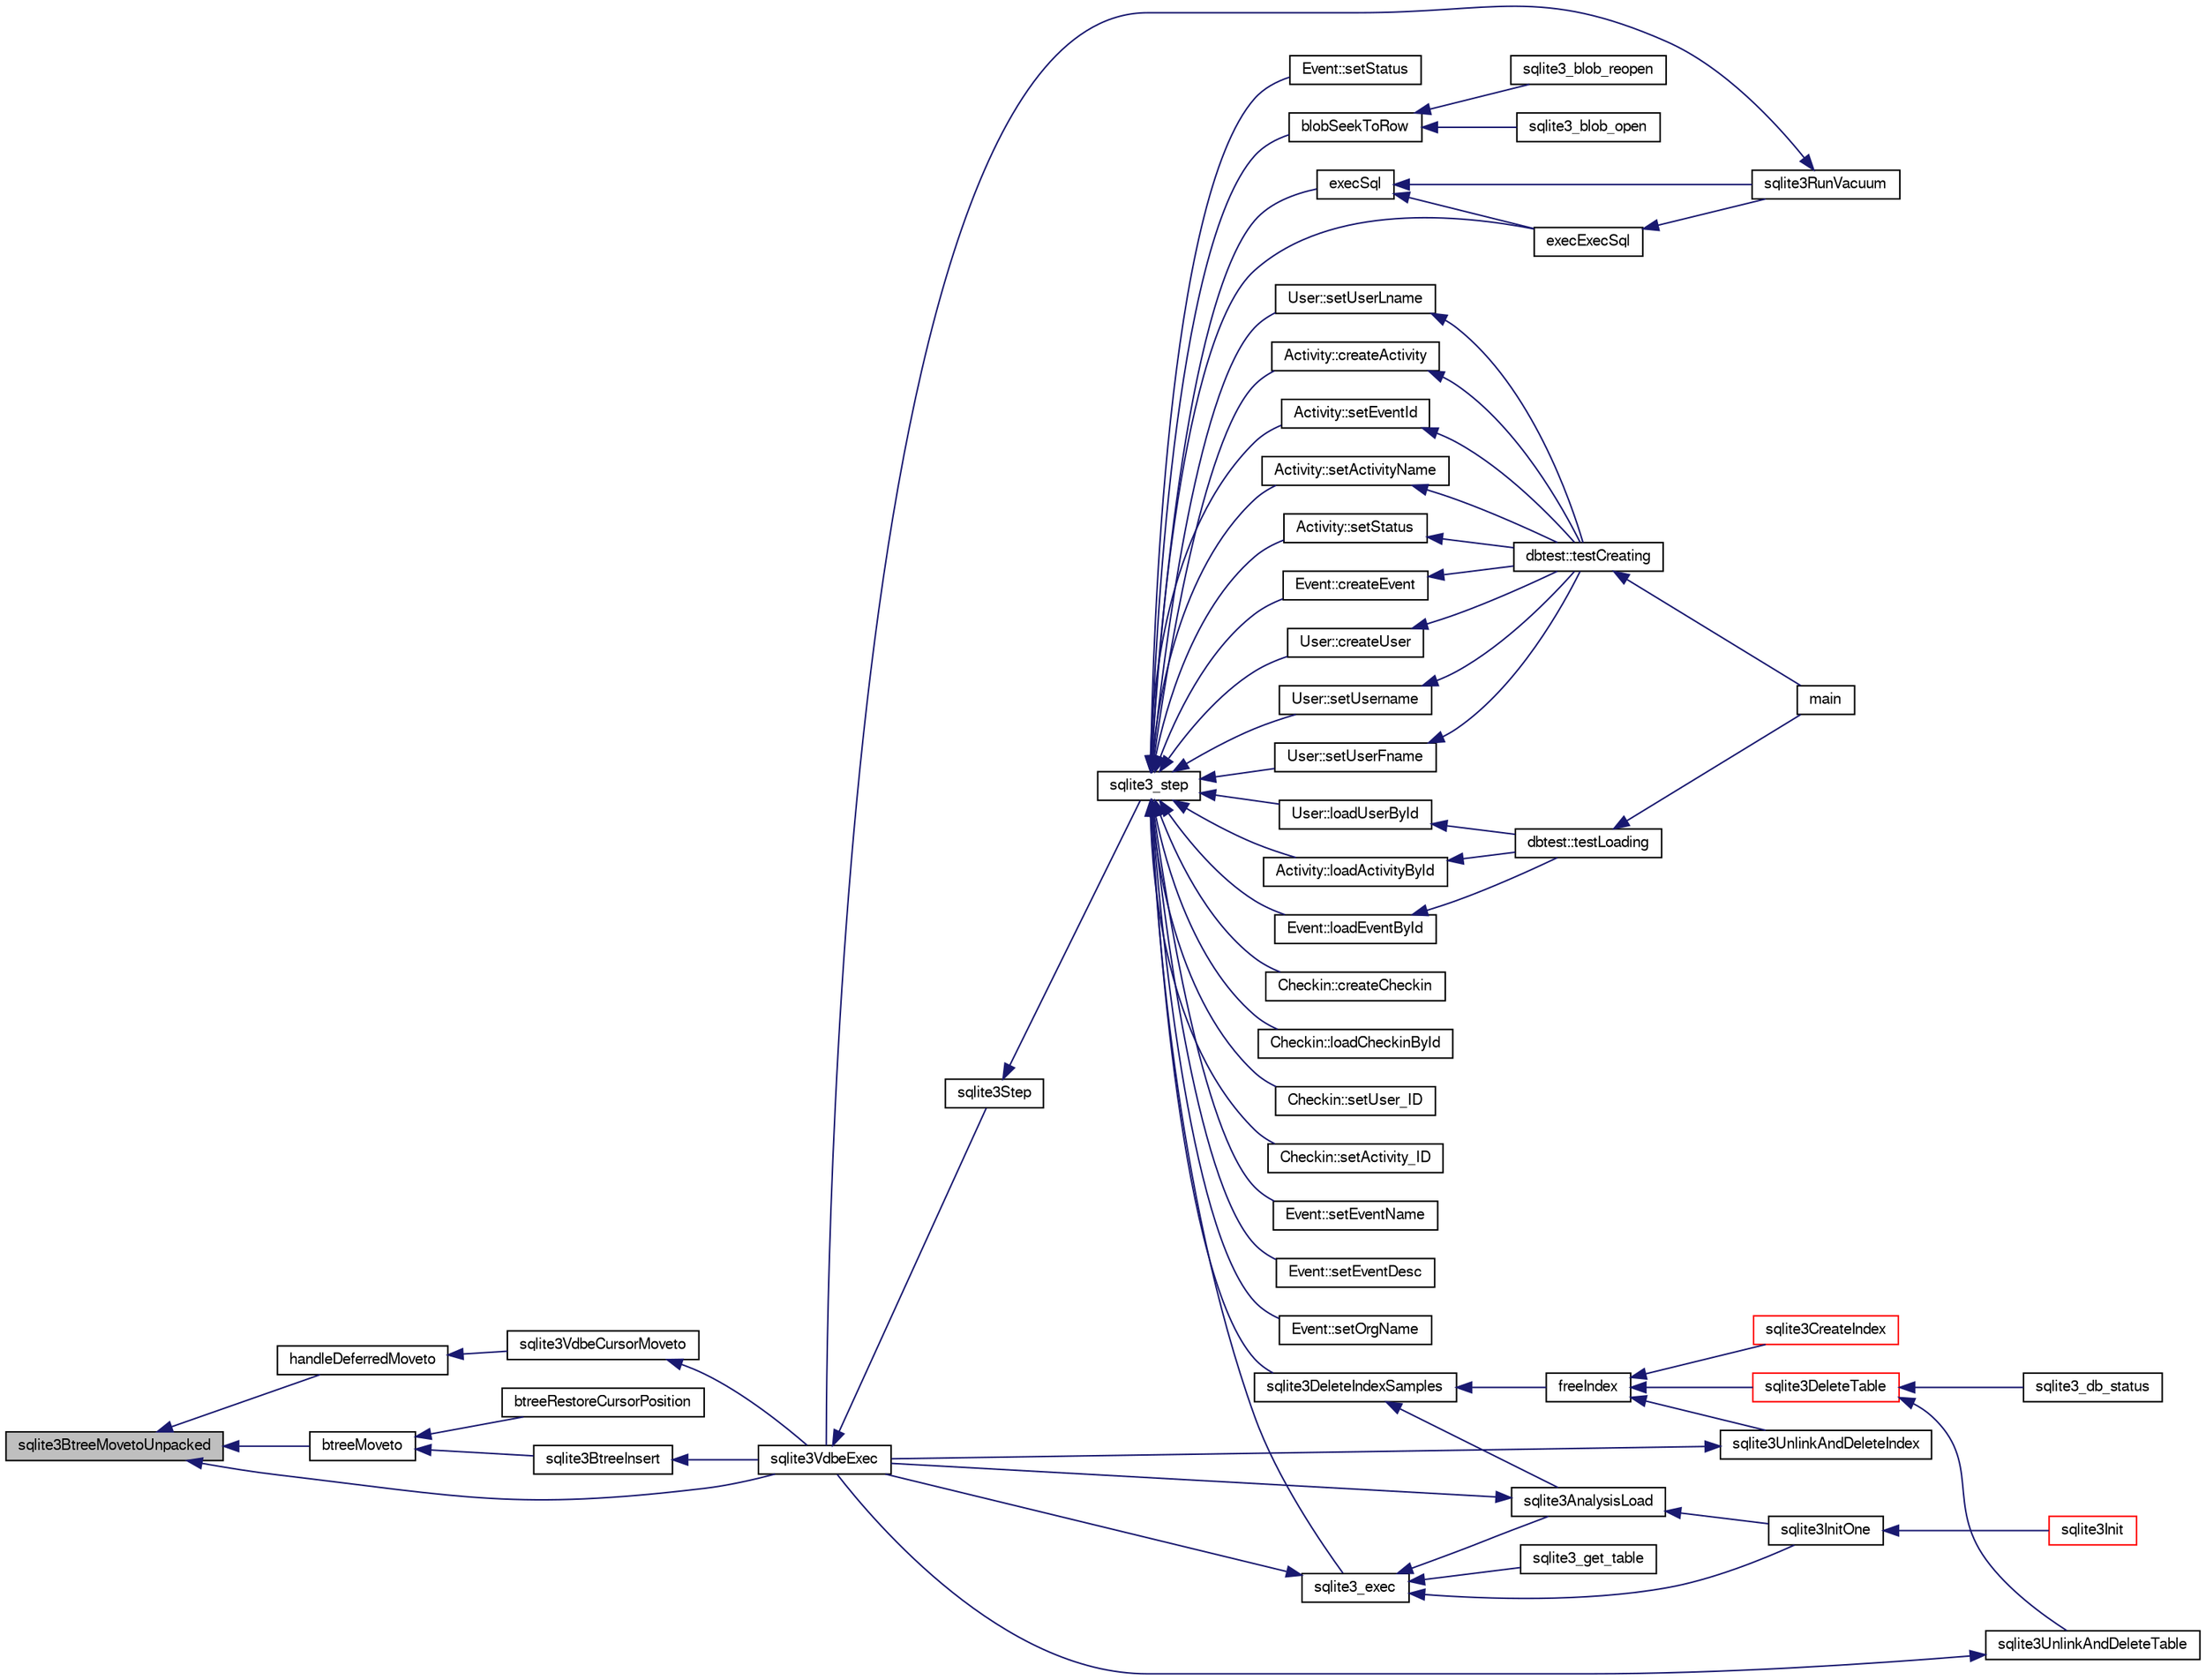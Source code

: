 digraph "sqlite3BtreeMovetoUnpacked"
{
  edge [fontname="FreeSans",fontsize="10",labelfontname="FreeSans",labelfontsize="10"];
  node [fontname="FreeSans",fontsize="10",shape=record];
  rankdir="LR";
  Node459550 [label="sqlite3BtreeMovetoUnpacked",height=0.2,width=0.4,color="black", fillcolor="grey75", style="filled", fontcolor="black"];
  Node459550 -> Node459551 [dir="back",color="midnightblue",fontsize="10",style="solid",fontname="FreeSans"];
  Node459551 [label="btreeMoveto",height=0.2,width=0.4,color="black", fillcolor="white", style="filled",URL="$sqlite3_8c.html#a13481d732f5bb516f599d16a428034c4"];
  Node459551 -> Node459552 [dir="back",color="midnightblue",fontsize="10",style="solid",fontname="FreeSans"];
  Node459552 [label="btreeRestoreCursorPosition",height=0.2,width=0.4,color="black", fillcolor="white", style="filled",URL="$sqlite3_8c.html#ac3fe093bc4fe5a20ac5d5cabf99e119a"];
  Node459551 -> Node459553 [dir="back",color="midnightblue",fontsize="10",style="solid",fontname="FreeSans"];
  Node459553 [label="sqlite3BtreeInsert",height=0.2,width=0.4,color="black", fillcolor="white", style="filled",URL="$sqlite3_8c.html#aa6c6b68ed28d38984e5fa329794d7f02"];
  Node459553 -> Node459554 [dir="back",color="midnightblue",fontsize="10",style="solid",fontname="FreeSans"];
  Node459554 [label="sqlite3VdbeExec",height=0.2,width=0.4,color="black", fillcolor="white", style="filled",URL="$sqlite3_8c.html#a8ce40a614bdc56719c4d642b1e4dfb21"];
  Node459554 -> Node459555 [dir="back",color="midnightblue",fontsize="10",style="solid",fontname="FreeSans"];
  Node459555 [label="sqlite3Step",height=0.2,width=0.4,color="black", fillcolor="white", style="filled",URL="$sqlite3_8c.html#a3f2872e873e2758a4beedad1d5113554"];
  Node459555 -> Node459556 [dir="back",color="midnightblue",fontsize="10",style="solid",fontname="FreeSans"];
  Node459556 [label="sqlite3_step",height=0.2,width=0.4,color="black", fillcolor="white", style="filled",URL="$sqlite3_8h.html#ac1e491ce36b7471eb28387f7d3c74334"];
  Node459556 -> Node459557 [dir="back",color="midnightblue",fontsize="10",style="solid",fontname="FreeSans"];
  Node459557 [label="Activity::createActivity",height=0.2,width=0.4,color="black", fillcolor="white", style="filled",URL="$classActivity.html#a813cc5e52c14ab49b39014c134e3425b"];
  Node459557 -> Node459558 [dir="back",color="midnightblue",fontsize="10",style="solid",fontname="FreeSans"];
  Node459558 [label="dbtest::testCreating",height=0.2,width=0.4,color="black", fillcolor="white", style="filled",URL="$classdbtest.html#a8193e88a7df657069c8a6bd09c8243b7"];
  Node459558 -> Node459559 [dir="back",color="midnightblue",fontsize="10",style="solid",fontname="FreeSans"];
  Node459559 [label="main",height=0.2,width=0.4,color="black", fillcolor="white", style="filled",URL="$test_8cpp.html#ae66f6b31b5ad750f1fe042a706a4e3d4"];
  Node459556 -> Node459560 [dir="back",color="midnightblue",fontsize="10",style="solid",fontname="FreeSans"];
  Node459560 [label="Activity::loadActivityById",height=0.2,width=0.4,color="black", fillcolor="white", style="filled",URL="$classActivity.html#abe4ffb4f08a47212ebf9013259d9e7fd"];
  Node459560 -> Node459561 [dir="back",color="midnightblue",fontsize="10",style="solid",fontname="FreeSans"];
  Node459561 [label="dbtest::testLoading",height=0.2,width=0.4,color="black", fillcolor="white", style="filled",URL="$classdbtest.html#a6f98d82a2c8e2b9040848763504ddae1"];
  Node459561 -> Node459559 [dir="back",color="midnightblue",fontsize="10",style="solid",fontname="FreeSans"];
  Node459556 -> Node459562 [dir="back",color="midnightblue",fontsize="10",style="solid",fontname="FreeSans"];
  Node459562 [label="Activity::setEventId",height=0.2,width=0.4,color="black", fillcolor="white", style="filled",URL="$classActivity.html#adb1d0fd0d08f473e068f0a4086bfa9ca"];
  Node459562 -> Node459558 [dir="back",color="midnightblue",fontsize="10",style="solid",fontname="FreeSans"];
  Node459556 -> Node459563 [dir="back",color="midnightblue",fontsize="10",style="solid",fontname="FreeSans"];
  Node459563 [label="Activity::setActivityName",height=0.2,width=0.4,color="black", fillcolor="white", style="filled",URL="$classActivity.html#a62dc3737b33915a36086f9dd26d16a81"];
  Node459563 -> Node459558 [dir="back",color="midnightblue",fontsize="10",style="solid",fontname="FreeSans"];
  Node459556 -> Node459564 [dir="back",color="midnightblue",fontsize="10",style="solid",fontname="FreeSans"];
  Node459564 [label="Activity::setStatus",height=0.2,width=0.4,color="black", fillcolor="white", style="filled",URL="$classActivity.html#af618135a7738f4d2a7ee147a8ef912ea"];
  Node459564 -> Node459558 [dir="back",color="midnightblue",fontsize="10",style="solid",fontname="FreeSans"];
  Node459556 -> Node459565 [dir="back",color="midnightblue",fontsize="10",style="solid",fontname="FreeSans"];
  Node459565 [label="Checkin::createCheckin",height=0.2,width=0.4,color="black", fillcolor="white", style="filled",URL="$classCheckin.html#a4e40acdf7fff0e607f6de4f24f3a163c"];
  Node459556 -> Node459566 [dir="back",color="midnightblue",fontsize="10",style="solid",fontname="FreeSans"];
  Node459566 [label="Checkin::loadCheckinById",height=0.2,width=0.4,color="black", fillcolor="white", style="filled",URL="$classCheckin.html#a3461f70ea6c68475225f2a07f78a21e0"];
  Node459556 -> Node459567 [dir="back",color="midnightblue",fontsize="10",style="solid",fontname="FreeSans"];
  Node459567 [label="Checkin::setUser_ID",height=0.2,width=0.4,color="black", fillcolor="white", style="filled",URL="$classCheckin.html#a76ab640f4f912876dbebf183db5359c6"];
  Node459556 -> Node459568 [dir="back",color="midnightblue",fontsize="10",style="solid",fontname="FreeSans"];
  Node459568 [label="Checkin::setActivity_ID",height=0.2,width=0.4,color="black", fillcolor="white", style="filled",URL="$classCheckin.html#ab2ff3ec2604ec73a42af25874a00b232"];
  Node459556 -> Node459569 [dir="back",color="midnightblue",fontsize="10",style="solid",fontname="FreeSans"];
  Node459569 [label="Event::createEvent",height=0.2,width=0.4,color="black", fillcolor="white", style="filled",URL="$classEvent.html#a77adb9f4a46ffb32c2d931f0691f5903"];
  Node459569 -> Node459558 [dir="back",color="midnightblue",fontsize="10",style="solid",fontname="FreeSans"];
  Node459556 -> Node459570 [dir="back",color="midnightblue",fontsize="10",style="solid",fontname="FreeSans"];
  Node459570 [label="Event::loadEventById",height=0.2,width=0.4,color="black", fillcolor="white", style="filled",URL="$classEvent.html#afa66cea33f722dbeecb69cc98fdea055"];
  Node459570 -> Node459561 [dir="back",color="midnightblue",fontsize="10",style="solid",fontname="FreeSans"];
  Node459556 -> Node459571 [dir="back",color="midnightblue",fontsize="10",style="solid",fontname="FreeSans"];
  Node459571 [label="Event::setEventName",height=0.2,width=0.4,color="black", fillcolor="white", style="filled",URL="$classEvent.html#a10596b6ca077df05184e30d62b08729d"];
  Node459556 -> Node459572 [dir="back",color="midnightblue",fontsize="10",style="solid",fontname="FreeSans"];
  Node459572 [label="Event::setEventDesc",height=0.2,width=0.4,color="black", fillcolor="white", style="filled",URL="$classEvent.html#ae36b8377dcae792f1c5c4726024c981b"];
  Node459556 -> Node459573 [dir="back",color="midnightblue",fontsize="10",style="solid",fontname="FreeSans"];
  Node459573 [label="Event::setOrgName",height=0.2,width=0.4,color="black", fillcolor="white", style="filled",URL="$classEvent.html#a19aac0f776bd764563a54977656cf680"];
  Node459556 -> Node459574 [dir="back",color="midnightblue",fontsize="10",style="solid",fontname="FreeSans"];
  Node459574 [label="Event::setStatus",height=0.2,width=0.4,color="black", fillcolor="white", style="filled",URL="$classEvent.html#ab0a6b9285af0f4172eb841e2b80f8972"];
  Node459556 -> Node459575 [dir="back",color="midnightblue",fontsize="10",style="solid",fontname="FreeSans"];
  Node459575 [label="blobSeekToRow",height=0.2,width=0.4,color="black", fillcolor="white", style="filled",URL="$sqlite3_8c.html#afff57e13332b98c8a44a7cebe38962ab"];
  Node459575 -> Node459576 [dir="back",color="midnightblue",fontsize="10",style="solid",fontname="FreeSans"];
  Node459576 [label="sqlite3_blob_open",height=0.2,width=0.4,color="black", fillcolor="white", style="filled",URL="$sqlite3_8h.html#adb8ad839a5bdd62a43785132bc7dd518"];
  Node459575 -> Node459577 [dir="back",color="midnightblue",fontsize="10",style="solid",fontname="FreeSans"];
  Node459577 [label="sqlite3_blob_reopen",height=0.2,width=0.4,color="black", fillcolor="white", style="filled",URL="$sqlite3_8h.html#abc77c24fdc0150138490359a94360f7e"];
  Node459556 -> Node459578 [dir="back",color="midnightblue",fontsize="10",style="solid",fontname="FreeSans"];
  Node459578 [label="sqlite3DeleteIndexSamples",height=0.2,width=0.4,color="black", fillcolor="white", style="filled",URL="$sqlite3_8c.html#aaeda0302fbf61397ec009f65bed047ef"];
  Node459578 -> Node459579 [dir="back",color="midnightblue",fontsize="10",style="solid",fontname="FreeSans"];
  Node459579 [label="sqlite3AnalysisLoad",height=0.2,width=0.4,color="black", fillcolor="white", style="filled",URL="$sqlite3_8c.html#a48a2301c27e1d3d68708b9b8761b5a01"];
  Node459579 -> Node459554 [dir="back",color="midnightblue",fontsize="10",style="solid",fontname="FreeSans"];
  Node459579 -> Node459580 [dir="back",color="midnightblue",fontsize="10",style="solid",fontname="FreeSans"];
  Node459580 [label="sqlite3InitOne",height=0.2,width=0.4,color="black", fillcolor="white", style="filled",URL="$sqlite3_8c.html#ac4318b25df65269906b0379251fe9b85"];
  Node459580 -> Node459581 [dir="back",color="midnightblue",fontsize="10",style="solid",fontname="FreeSans"];
  Node459581 [label="sqlite3Init",height=0.2,width=0.4,color="red", fillcolor="white", style="filled",URL="$sqlite3_8c.html#aed74e3dc765631a833f522f425ff5a48"];
  Node459578 -> Node459681 [dir="back",color="midnightblue",fontsize="10",style="solid",fontname="FreeSans"];
  Node459681 [label="freeIndex",height=0.2,width=0.4,color="black", fillcolor="white", style="filled",URL="$sqlite3_8c.html#a00907c99c18d5bcb9d0b38c077146c31"];
  Node459681 -> Node459682 [dir="back",color="midnightblue",fontsize="10",style="solid",fontname="FreeSans"];
  Node459682 [label="sqlite3UnlinkAndDeleteIndex",height=0.2,width=0.4,color="black", fillcolor="white", style="filled",URL="$sqlite3_8c.html#a889f2dcb438c56db37a6d61e9f25e244"];
  Node459682 -> Node459554 [dir="back",color="midnightblue",fontsize="10",style="solid",fontname="FreeSans"];
  Node459681 -> Node459683 [dir="back",color="midnightblue",fontsize="10",style="solid",fontname="FreeSans"];
  Node459683 [label="sqlite3DeleteTable",height=0.2,width=0.4,color="red", fillcolor="white", style="filled",URL="$sqlite3_8c.html#a7fd3d507375a381a3807f92735318973"];
  Node459683 -> Node459684 [dir="back",color="midnightblue",fontsize="10",style="solid",fontname="FreeSans"];
  Node459684 [label="sqlite3_db_status",height=0.2,width=0.4,color="black", fillcolor="white", style="filled",URL="$sqlite3_8h.html#ab64e8333313ee2e44116842711818940"];
  Node459683 -> Node459685 [dir="back",color="midnightblue",fontsize="10",style="solid",fontname="FreeSans"];
  Node459685 [label="sqlite3UnlinkAndDeleteTable",height=0.2,width=0.4,color="black", fillcolor="white", style="filled",URL="$sqlite3_8c.html#a9733677716a49de464f86fff164e9a1b"];
  Node459685 -> Node459554 [dir="back",color="midnightblue",fontsize="10",style="solid",fontname="FreeSans"];
  Node459681 -> Node459593 [dir="back",color="midnightblue",fontsize="10",style="solid",fontname="FreeSans"];
  Node459593 [label="sqlite3CreateIndex",height=0.2,width=0.4,color="red", fillcolor="white", style="filled",URL="$sqlite3_8c.html#a8dbe5e590ab6c58a8c45f34f7c81e825"];
  Node459556 -> Node459747 [dir="back",color="midnightblue",fontsize="10",style="solid",fontname="FreeSans"];
  Node459747 [label="sqlite3_exec",height=0.2,width=0.4,color="black", fillcolor="white", style="filled",URL="$sqlite3_8h.html#a97487ec8150e0bcc8fa392ab8f0e24db"];
  Node459747 -> Node459554 [dir="back",color="midnightblue",fontsize="10",style="solid",fontname="FreeSans"];
  Node459747 -> Node459579 [dir="back",color="midnightblue",fontsize="10",style="solid",fontname="FreeSans"];
  Node459747 -> Node459580 [dir="back",color="midnightblue",fontsize="10",style="solid",fontname="FreeSans"];
  Node459747 -> Node459748 [dir="back",color="midnightblue",fontsize="10",style="solid",fontname="FreeSans"];
  Node459748 [label="sqlite3_get_table",height=0.2,width=0.4,color="black", fillcolor="white", style="filled",URL="$sqlite3_8h.html#a5effeac4e12df57beaa35c5be1f61579"];
  Node459556 -> Node459738 [dir="back",color="midnightblue",fontsize="10",style="solid",fontname="FreeSans"];
  Node459738 [label="execSql",height=0.2,width=0.4,color="black", fillcolor="white", style="filled",URL="$sqlite3_8c.html#a7d16651b98a110662f4c265eff0246cb"];
  Node459738 -> Node459739 [dir="back",color="midnightblue",fontsize="10",style="solid",fontname="FreeSans"];
  Node459739 [label="execExecSql",height=0.2,width=0.4,color="black", fillcolor="white", style="filled",URL="$sqlite3_8c.html#ac1be09a6c047f21133d16378d301e0d4"];
  Node459739 -> Node459740 [dir="back",color="midnightblue",fontsize="10",style="solid",fontname="FreeSans"];
  Node459740 [label="sqlite3RunVacuum",height=0.2,width=0.4,color="black", fillcolor="white", style="filled",URL="$sqlite3_8c.html#a5e83ddc7b3e7e8e79ad5d1fc92de1d2f"];
  Node459740 -> Node459554 [dir="back",color="midnightblue",fontsize="10",style="solid",fontname="FreeSans"];
  Node459738 -> Node459740 [dir="back",color="midnightblue",fontsize="10",style="solid",fontname="FreeSans"];
  Node459556 -> Node459739 [dir="back",color="midnightblue",fontsize="10",style="solid",fontname="FreeSans"];
  Node459556 -> Node459741 [dir="back",color="midnightblue",fontsize="10",style="solid",fontname="FreeSans"];
  Node459741 [label="User::createUser",height=0.2,width=0.4,color="black", fillcolor="white", style="filled",URL="$classUser.html#a22ed673939e8cc0a136130b809bba513"];
  Node459741 -> Node459558 [dir="back",color="midnightblue",fontsize="10",style="solid",fontname="FreeSans"];
  Node459556 -> Node459742 [dir="back",color="midnightblue",fontsize="10",style="solid",fontname="FreeSans"];
  Node459742 [label="User::loadUserById",height=0.2,width=0.4,color="black", fillcolor="white", style="filled",URL="$classUser.html#a863377665b7fb83c5547dcf9727f5092"];
  Node459742 -> Node459561 [dir="back",color="midnightblue",fontsize="10",style="solid",fontname="FreeSans"];
  Node459556 -> Node459743 [dir="back",color="midnightblue",fontsize="10",style="solid",fontname="FreeSans"];
  Node459743 [label="User::setUsername",height=0.2,width=0.4,color="black", fillcolor="white", style="filled",URL="$classUser.html#aa0497022a136cb78de785b0a39ae60b1"];
  Node459743 -> Node459558 [dir="back",color="midnightblue",fontsize="10",style="solid",fontname="FreeSans"];
  Node459556 -> Node459744 [dir="back",color="midnightblue",fontsize="10",style="solid",fontname="FreeSans"];
  Node459744 [label="User::setUserFname",height=0.2,width=0.4,color="black", fillcolor="white", style="filled",URL="$classUser.html#a72657eb55cd0ca437b4841a43f19912f"];
  Node459744 -> Node459558 [dir="back",color="midnightblue",fontsize="10",style="solid",fontname="FreeSans"];
  Node459556 -> Node459745 [dir="back",color="midnightblue",fontsize="10",style="solid",fontname="FreeSans"];
  Node459745 [label="User::setUserLname",height=0.2,width=0.4,color="black", fillcolor="white", style="filled",URL="$classUser.html#aa25973387e5afe1aa6f60dd6545e33b5"];
  Node459745 -> Node459558 [dir="back",color="midnightblue",fontsize="10",style="solid",fontname="FreeSans"];
  Node459550 -> Node459815 [dir="back",color="midnightblue",fontsize="10",style="solid",fontname="FreeSans"];
  Node459815 [label="handleDeferredMoveto",height=0.2,width=0.4,color="black", fillcolor="white", style="filled",URL="$sqlite3_8c.html#a30223c4bd215cdaa5f3bc6cbe6773577"];
  Node459815 -> Node459816 [dir="back",color="midnightblue",fontsize="10",style="solid",fontname="FreeSans"];
  Node459816 [label="sqlite3VdbeCursorMoveto",height=0.2,width=0.4,color="black", fillcolor="white", style="filled",URL="$sqlite3_8c.html#abee4b21fc4d7c45b2a477599de6a97e5"];
  Node459816 -> Node459554 [dir="back",color="midnightblue",fontsize="10",style="solid",fontname="FreeSans"];
  Node459550 -> Node459554 [dir="back",color="midnightblue",fontsize="10",style="solid",fontname="FreeSans"];
}
